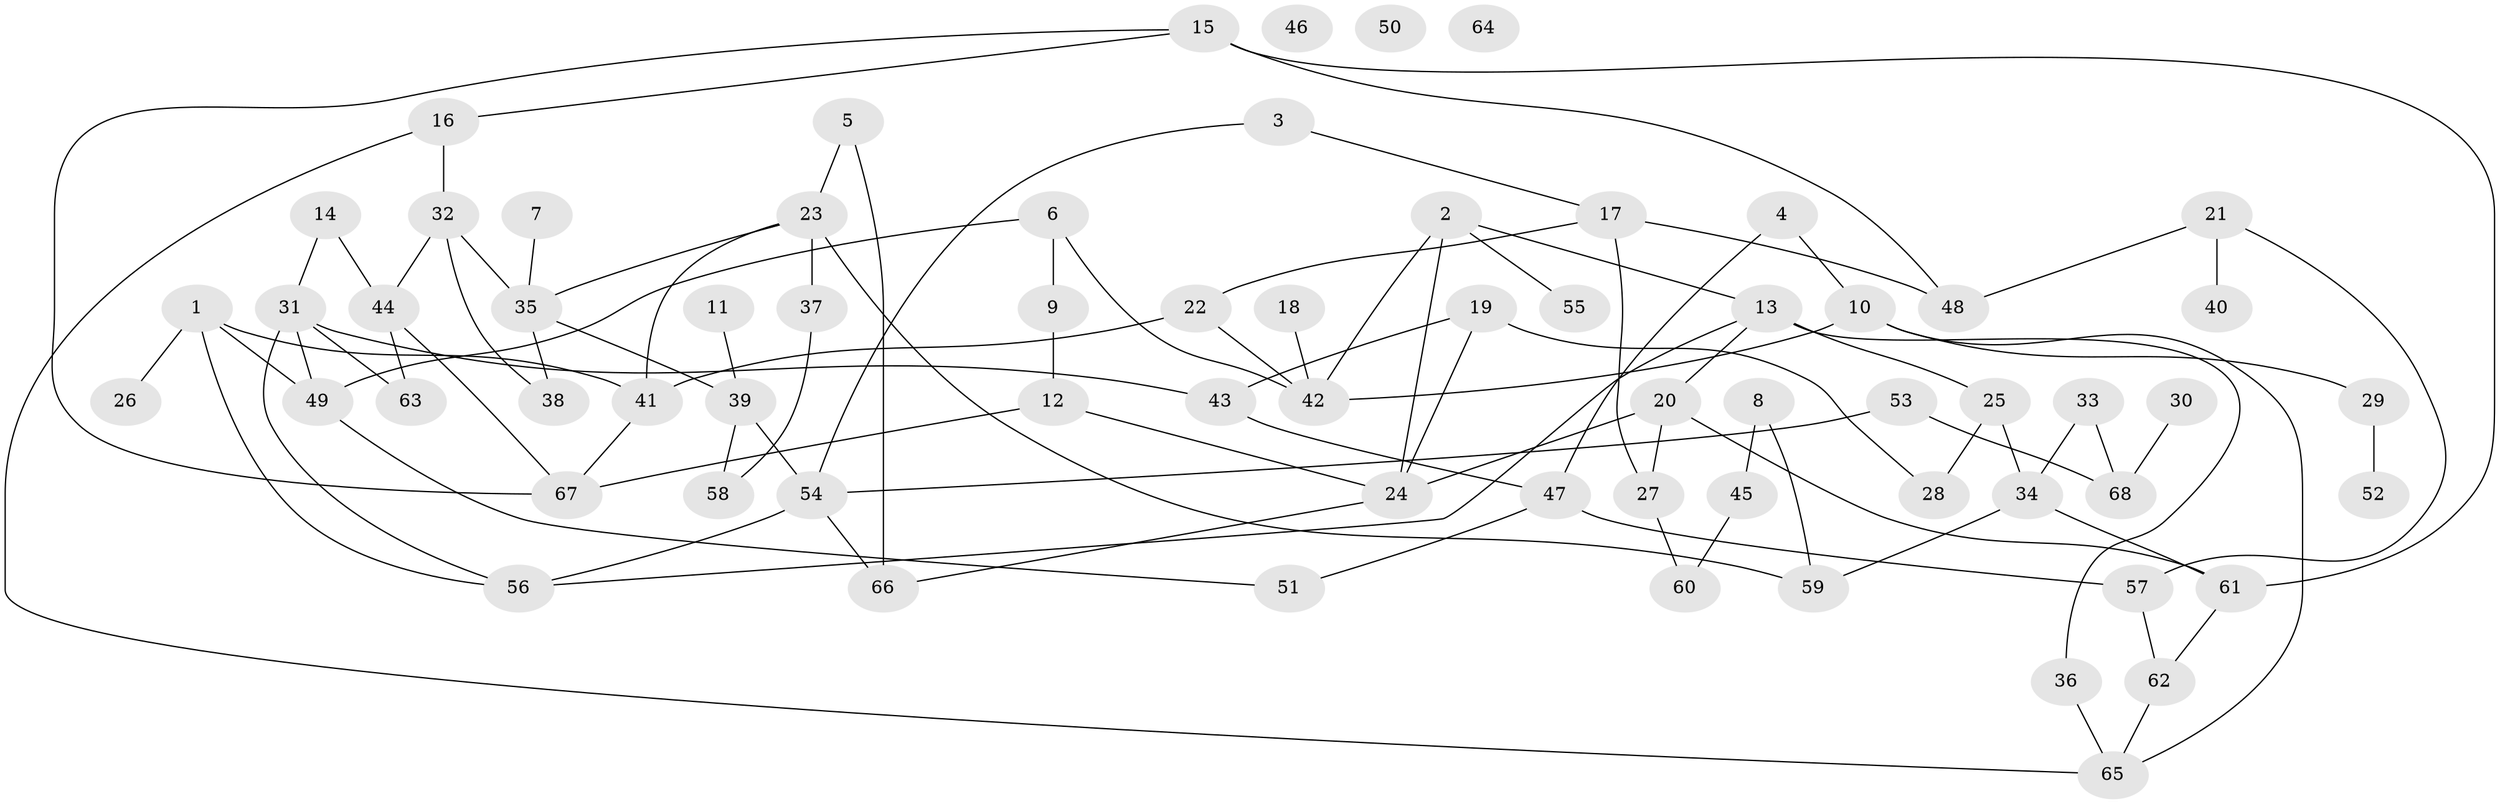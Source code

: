 // coarse degree distribution, {3: 0.23255813953488372, 7: 0.06976744186046512, 5: 0.11627906976744186, 4: 0.18604651162790697, 2: 0.18604651162790697, 6: 0.046511627906976744, 1: 0.09302325581395349, 0: 0.06976744186046512}
// Generated by graph-tools (version 1.1) at 2025/41/03/06/25 10:41:21]
// undirected, 68 vertices, 96 edges
graph export_dot {
graph [start="1"]
  node [color=gray90,style=filled];
  1;
  2;
  3;
  4;
  5;
  6;
  7;
  8;
  9;
  10;
  11;
  12;
  13;
  14;
  15;
  16;
  17;
  18;
  19;
  20;
  21;
  22;
  23;
  24;
  25;
  26;
  27;
  28;
  29;
  30;
  31;
  32;
  33;
  34;
  35;
  36;
  37;
  38;
  39;
  40;
  41;
  42;
  43;
  44;
  45;
  46;
  47;
  48;
  49;
  50;
  51;
  52;
  53;
  54;
  55;
  56;
  57;
  58;
  59;
  60;
  61;
  62;
  63;
  64;
  65;
  66;
  67;
  68;
  1 -- 26;
  1 -- 41;
  1 -- 49;
  1 -- 56;
  2 -- 13;
  2 -- 24;
  2 -- 42;
  2 -- 55;
  3 -- 17;
  3 -- 54;
  4 -- 10;
  4 -- 47;
  5 -- 23;
  5 -- 66;
  6 -- 9;
  6 -- 42;
  6 -- 49;
  7 -- 35;
  8 -- 45;
  8 -- 59;
  9 -- 12;
  10 -- 29;
  10 -- 42;
  10 -- 65;
  11 -- 39;
  12 -- 24;
  12 -- 67;
  13 -- 20;
  13 -- 25;
  13 -- 36;
  13 -- 56;
  14 -- 31;
  14 -- 44;
  15 -- 16;
  15 -- 48;
  15 -- 61;
  15 -- 67;
  16 -- 32;
  16 -- 65;
  17 -- 22;
  17 -- 27;
  17 -- 48;
  18 -- 42;
  19 -- 24;
  19 -- 28;
  19 -- 43;
  20 -- 24;
  20 -- 27;
  20 -- 61;
  21 -- 40;
  21 -- 48;
  21 -- 57;
  22 -- 41;
  22 -- 42;
  23 -- 35;
  23 -- 37;
  23 -- 41;
  23 -- 59;
  24 -- 66;
  25 -- 28;
  25 -- 34;
  27 -- 60;
  29 -- 52;
  30 -- 68;
  31 -- 43;
  31 -- 49;
  31 -- 56;
  31 -- 63;
  32 -- 35;
  32 -- 38;
  32 -- 44;
  33 -- 34;
  33 -- 68;
  34 -- 59;
  34 -- 61;
  35 -- 38;
  35 -- 39;
  36 -- 65;
  37 -- 58;
  39 -- 54;
  39 -- 58;
  41 -- 67;
  43 -- 47;
  44 -- 63;
  44 -- 67;
  45 -- 60;
  47 -- 51;
  47 -- 57;
  49 -- 51;
  53 -- 54;
  53 -- 68;
  54 -- 56;
  54 -- 66;
  57 -- 62;
  61 -- 62;
  62 -- 65;
}

